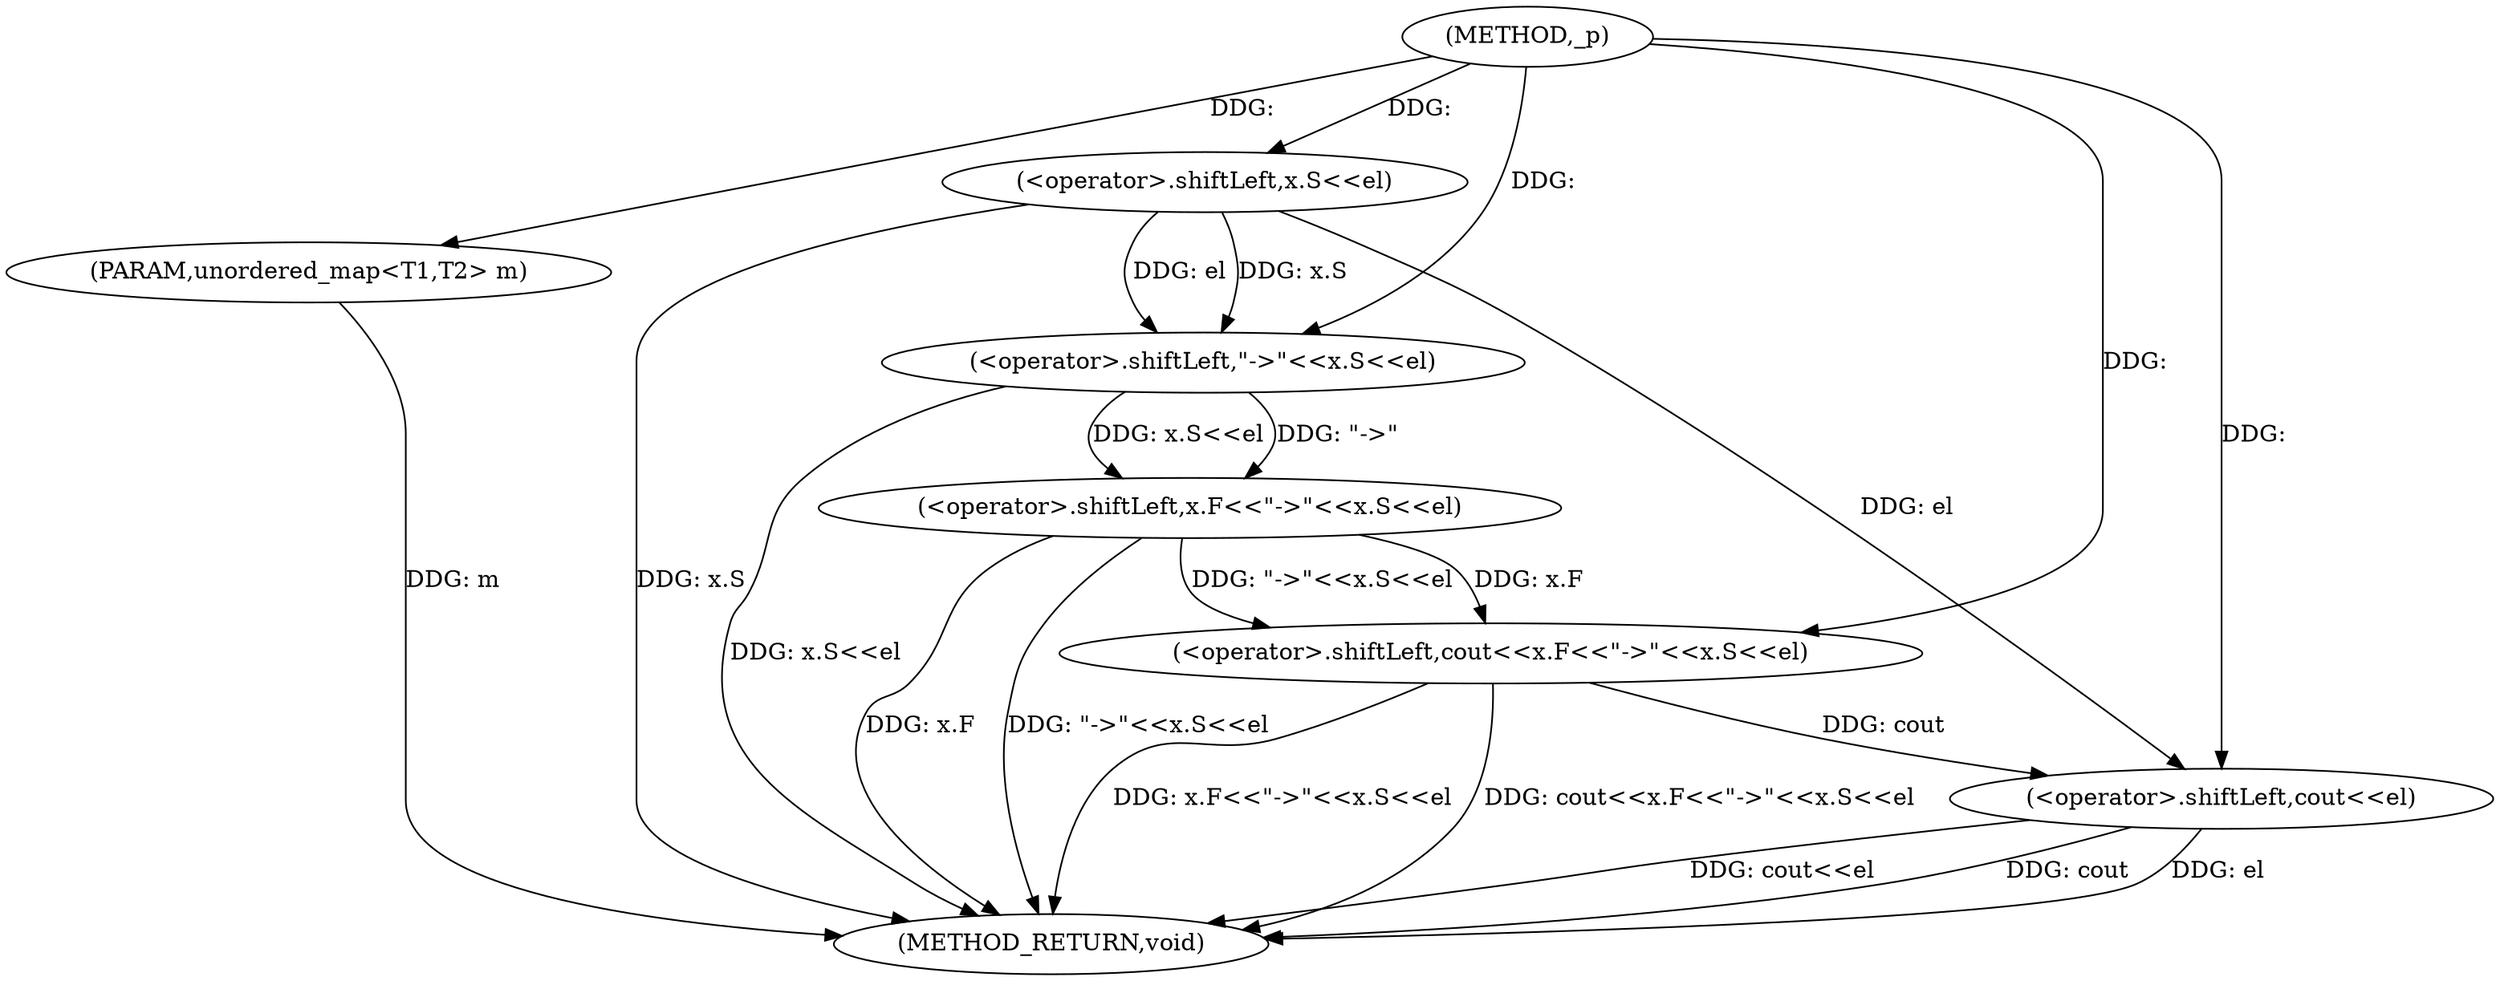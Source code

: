 digraph "_p" {  
"1000314" [label = "(METHOD,_p)" ]
"1000334" [label = "(METHOD_RETURN,void)" ]
"1000315" [label = "(PARAM,unordered_map<T1,T2> m)" ]
"1000318" [label = "(<operator>.shiftLeft,cout<<x.F<<\"->\"<<x.S<<el)" ]
"1000331" [label = "(<operator>.shiftLeft,cout<<el)" ]
"1000320" [label = "(<operator>.shiftLeft,x.F<<\"->\"<<x.S<<el)" ]
"1000324" [label = "(<operator>.shiftLeft,\"->\"<<x.S<<el)" ]
"1000326" [label = "(<operator>.shiftLeft,x.S<<el)" ]
  "1000315" -> "1000334"  [ label = "DDG: m"] 
  "1000320" -> "1000334"  [ label = "DDG: x.F"] 
  "1000326" -> "1000334"  [ label = "DDG: x.S"] 
  "1000324" -> "1000334"  [ label = "DDG: x.S<<el"] 
  "1000320" -> "1000334"  [ label = "DDG: \"->\"<<x.S<<el"] 
  "1000318" -> "1000334"  [ label = "DDG: x.F<<\"->\"<<x.S<<el"] 
  "1000318" -> "1000334"  [ label = "DDG: cout<<x.F<<\"->\"<<x.S<<el"] 
  "1000331" -> "1000334"  [ label = "DDG: cout"] 
  "1000331" -> "1000334"  [ label = "DDG: el"] 
  "1000331" -> "1000334"  [ label = "DDG: cout<<el"] 
  "1000314" -> "1000315"  [ label = "DDG: "] 
  "1000314" -> "1000318"  [ label = "DDG: "] 
  "1000320" -> "1000318"  [ label = "DDG: \"->\"<<x.S<<el"] 
  "1000320" -> "1000318"  [ label = "DDG: x.F"] 
  "1000318" -> "1000331"  [ label = "DDG: cout"] 
  "1000314" -> "1000331"  [ label = "DDG: "] 
  "1000326" -> "1000331"  [ label = "DDG: el"] 
  "1000324" -> "1000320"  [ label = "DDG: \"->\""] 
  "1000324" -> "1000320"  [ label = "DDG: x.S<<el"] 
  "1000314" -> "1000324"  [ label = "DDG: "] 
  "1000326" -> "1000324"  [ label = "DDG: x.S"] 
  "1000326" -> "1000324"  [ label = "DDG: el"] 
  "1000314" -> "1000326"  [ label = "DDG: "] 
}
